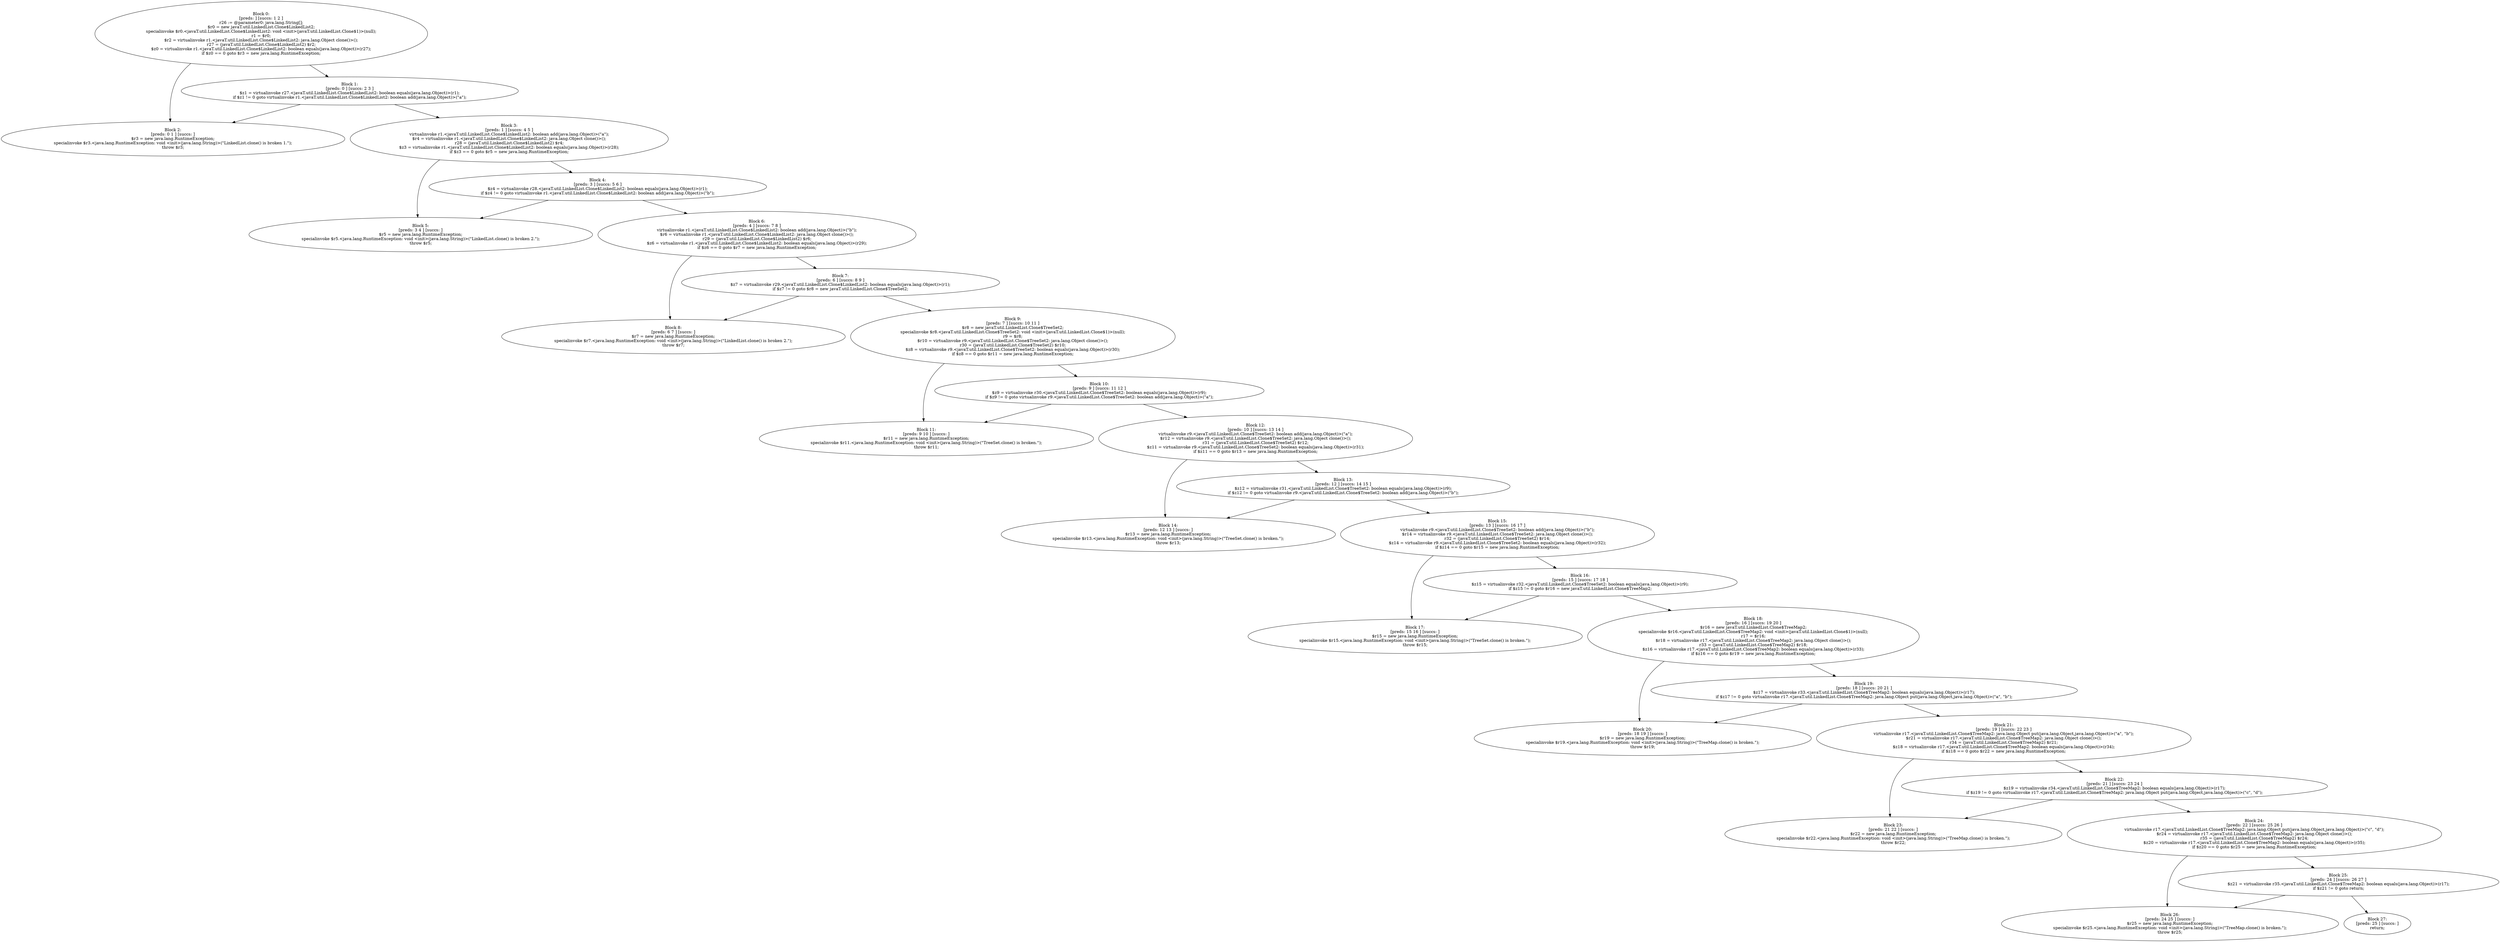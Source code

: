 digraph "unitGraph" {
    "Block 0:
[preds: ] [succs: 1 2 ]
r26 := @parameter0: java.lang.String[];
$r0 = new javaT.util.LinkedList.Clone$LinkedList2;
specialinvoke $r0.<javaT.util.LinkedList.Clone$LinkedList2: void <init>(javaT.util.LinkedList.Clone$1)>(null);
r1 = $r0;
$r2 = virtualinvoke r1.<javaT.util.LinkedList.Clone$LinkedList2: java.lang.Object clone()>();
r27 = (javaT.util.LinkedList.Clone$LinkedList2) $r2;
$z0 = virtualinvoke r1.<javaT.util.LinkedList.Clone$LinkedList2: boolean equals(java.lang.Object)>(r27);
if $z0 == 0 goto $r3 = new java.lang.RuntimeException;
"
    "Block 1:
[preds: 0 ] [succs: 2 3 ]
$z1 = virtualinvoke r27.<javaT.util.LinkedList.Clone$LinkedList2: boolean equals(java.lang.Object)>(r1);
if $z1 != 0 goto virtualinvoke r1.<javaT.util.LinkedList.Clone$LinkedList2: boolean add(java.lang.Object)>(\"a\");
"
    "Block 2:
[preds: 0 1 ] [succs: ]
$r3 = new java.lang.RuntimeException;
specialinvoke $r3.<java.lang.RuntimeException: void <init>(java.lang.String)>(\"LinkedList.clone() is broken 1.\");
throw $r3;
"
    "Block 3:
[preds: 1 ] [succs: 4 5 ]
virtualinvoke r1.<javaT.util.LinkedList.Clone$LinkedList2: boolean add(java.lang.Object)>(\"a\");
$r4 = virtualinvoke r1.<javaT.util.LinkedList.Clone$LinkedList2: java.lang.Object clone()>();
r28 = (javaT.util.LinkedList.Clone$LinkedList2) $r4;
$z3 = virtualinvoke r1.<javaT.util.LinkedList.Clone$LinkedList2: boolean equals(java.lang.Object)>(r28);
if $z3 == 0 goto $r5 = new java.lang.RuntimeException;
"
    "Block 4:
[preds: 3 ] [succs: 5 6 ]
$z4 = virtualinvoke r28.<javaT.util.LinkedList.Clone$LinkedList2: boolean equals(java.lang.Object)>(r1);
if $z4 != 0 goto virtualinvoke r1.<javaT.util.LinkedList.Clone$LinkedList2: boolean add(java.lang.Object)>(\"b\");
"
    "Block 5:
[preds: 3 4 ] [succs: ]
$r5 = new java.lang.RuntimeException;
specialinvoke $r5.<java.lang.RuntimeException: void <init>(java.lang.String)>(\"LinkedList.clone() is broken 2.\");
throw $r5;
"
    "Block 6:
[preds: 4 ] [succs: 7 8 ]
virtualinvoke r1.<javaT.util.LinkedList.Clone$LinkedList2: boolean add(java.lang.Object)>(\"b\");
$r6 = virtualinvoke r1.<javaT.util.LinkedList.Clone$LinkedList2: java.lang.Object clone()>();
r29 = (javaT.util.LinkedList.Clone$LinkedList2) $r6;
$z6 = virtualinvoke r1.<javaT.util.LinkedList.Clone$LinkedList2: boolean equals(java.lang.Object)>(r29);
if $z6 == 0 goto $r7 = new java.lang.RuntimeException;
"
    "Block 7:
[preds: 6 ] [succs: 8 9 ]
$z7 = virtualinvoke r29.<javaT.util.LinkedList.Clone$LinkedList2: boolean equals(java.lang.Object)>(r1);
if $z7 != 0 goto $r8 = new javaT.util.LinkedList.Clone$TreeSet2;
"
    "Block 8:
[preds: 6 7 ] [succs: ]
$r7 = new java.lang.RuntimeException;
specialinvoke $r7.<java.lang.RuntimeException: void <init>(java.lang.String)>(\"LinkedList.clone() is broken 2.\");
throw $r7;
"
    "Block 9:
[preds: 7 ] [succs: 10 11 ]
$r8 = new javaT.util.LinkedList.Clone$TreeSet2;
specialinvoke $r8.<javaT.util.LinkedList.Clone$TreeSet2: void <init>(javaT.util.LinkedList.Clone$1)>(null);
r9 = $r8;
$r10 = virtualinvoke r9.<javaT.util.LinkedList.Clone$TreeSet2: java.lang.Object clone()>();
r30 = (javaT.util.LinkedList.Clone$TreeSet2) $r10;
$z8 = virtualinvoke r9.<javaT.util.LinkedList.Clone$TreeSet2: boolean equals(java.lang.Object)>(r30);
if $z8 == 0 goto $r11 = new java.lang.RuntimeException;
"
    "Block 10:
[preds: 9 ] [succs: 11 12 ]
$z9 = virtualinvoke r30.<javaT.util.LinkedList.Clone$TreeSet2: boolean equals(java.lang.Object)>(r9);
if $z9 != 0 goto virtualinvoke r9.<javaT.util.LinkedList.Clone$TreeSet2: boolean add(java.lang.Object)>(\"a\");
"
    "Block 11:
[preds: 9 10 ] [succs: ]
$r11 = new java.lang.RuntimeException;
specialinvoke $r11.<java.lang.RuntimeException: void <init>(java.lang.String)>(\"TreeSet.clone() is broken.\");
throw $r11;
"
    "Block 12:
[preds: 10 ] [succs: 13 14 ]
virtualinvoke r9.<javaT.util.LinkedList.Clone$TreeSet2: boolean add(java.lang.Object)>(\"a\");
$r12 = virtualinvoke r9.<javaT.util.LinkedList.Clone$TreeSet2: java.lang.Object clone()>();
r31 = (javaT.util.LinkedList.Clone$TreeSet2) $r12;
$z11 = virtualinvoke r9.<javaT.util.LinkedList.Clone$TreeSet2: boolean equals(java.lang.Object)>(r31);
if $z11 == 0 goto $r13 = new java.lang.RuntimeException;
"
    "Block 13:
[preds: 12 ] [succs: 14 15 ]
$z12 = virtualinvoke r31.<javaT.util.LinkedList.Clone$TreeSet2: boolean equals(java.lang.Object)>(r9);
if $z12 != 0 goto virtualinvoke r9.<javaT.util.LinkedList.Clone$TreeSet2: boolean add(java.lang.Object)>(\"b\");
"
    "Block 14:
[preds: 12 13 ] [succs: ]
$r13 = new java.lang.RuntimeException;
specialinvoke $r13.<java.lang.RuntimeException: void <init>(java.lang.String)>(\"TreeSet.clone() is broken.\");
throw $r13;
"
    "Block 15:
[preds: 13 ] [succs: 16 17 ]
virtualinvoke r9.<javaT.util.LinkedList.Clone$TreeSet2: boolean add(java.lang.Object)>(\"b\");
$r14 = virtualinvoke r9.<javaT.util.LinkedList.Clone$TreeSet2: java.lang.Object clone()>();
r32 = (javaT.util.LinkedList.Clone$TreeSet2) $r14;
$z14 = virtualinvoke r9.<javaT.util.LinkedList.Clone$TreeSet2: boolean equals(java.lang.Object)>(r32);
if $z14 == 0 goto $r15 = new java.lang.RuntimeException;
"
    "Block 16:
[preds: 15 ] [succs: 17 18 ]
$z15 = virtualinvoke r32.<javaT.util.LinkedList.Clone$TreeSet2: boolean equals(java.lang.Object)>(r9);
if $z15 != 0 goto $r16 = new javaT.util.LinkedList.Clone$TreeMap2;
"
    "Block 17:
[preds: 15 16 ] [succs: ]
$r15 = new java.lang.RuntimeException;
specialinvoke $r15.<java.lang.RuntimeException: void <init>(java.lang.String)>(\"TreeSet.clone() is broken.\");
throw $r15;
"
    "Block 18:
[preds: 16 ] [succs: 19 20 ]
$r16 = new javaT.util.LinkedList.Clone$TreeMap2;
specialinvoke $r16.<javaT.util.LinkedList.Clone$TreeMap2: void <init>(javaT.util.LinkedList.Clone$1)>(null);
r17 = $r16;
$r18 = virtualinvoke r17.<javaT.util.LinkedList.Clone$TreeMap2: java.lang.Object clone()>();
r33 = (javaT.util.LinkedList.Clone$TreeMap2) $r18;
$z16 = virtualinvoke r17.<javaT.util.LinkedList.Clone$TreeMap2: boolean equals(java.lang.Object)>(r33);
if $z16 == 0 goto $r19 = new java.lang.RuntimeException;
"
    "Block 19:
[preds: 18 ] [succs: 20 21 ]
$z17 = virtualinvoke r33.<javaT.util.LinkedList.Clone$TreeMap2: boolean equals(java.lang.Object)>(r17);
if $z17 != 0 goto virtualinvoke r17.<javaT.util.LinkedList.Clone$TreeMap2: java.lang.Object put(java.lang.Object,java.lang.Object)>(\"a\", \"b\");
"
    "Block 20:
[preds: 18 19 ] [succs: ]
$r19 = new java.lang.RuntimeException;
specialinvoke $r19.<java.lang.RuntimeException: void <init>(java.lang.String)>(\"TreeMap.clone() is broken.\");
throw $r19;
"
    "Block 21:
[preds: 19 ] [succs: 22 23 ]
virtualinvoke r17.<javaT.util.LinkedList.Clone$TreeMap2: java.lang.Object put(java.lang.Object,java.lang.Object)>(\"a\", \"b\");
$r21 = virtualinvoke r17.<javaT.util.LinkedList.Clone$TreeMap2: java.lang.Object clone()>();
r34 = (javaT.util.LinkedList.Clone$TreeMap2) $r21;
$z18 = virtualinvoke r17.<javaT.util.LinkedList.Clone$TreeMap2: boolean equals(java.lang.Object)>(r34);
if $z18 == 0 goto $r22 = new java.lang.RuntimeException;
"
    "Block 22:
[preds: 21 ] [succs: 23 24 ]
$z19 = virtualinvoke r34.<javaT.util.LinkedList.Clone$TreeMap2: boolean equals(java.lang.Object)>(r17);
if $z19 != 0 goto virtualinvoke r17.<javaT.util.LinkedList.Clone$TreeMap2: java.lang.Object put(java.lang.Object,java.lang.Object)>(\"c\", \"d\");
"
    "Block 23:
[preds: 21 22 ] [succs: ]
$r22 = new java.lang.RuntimeException;
specialinvoke $r22.<java.lang.RuntimeException: void <init>(java.lang.String)>(\"TreeMap.clone() is broken.\");
throw $r22;
"
    "Block 24:
[preds: 22 ] [succs: 25 26 ]
virtualinvoke r17.<javaT.util.LinkedList.Clone$TreeMap2: java.lang.Object put(java.lang.Object,java.lang.Object)>(\"c\", \"d\");
$r24 = virtualinvoke r17.<javaT.util.LinkedList.Clone$TreeMap2: java.lang.Object clone()>();
r35 = (javaT.util.LinkedList.Clone$TreeMap2) $r24;
$z20 = virtualinvoke r17.<javaT.util.LinkedList.Clone$TreeMap2: boolean equals(java.lang.Object)>(r35);
if $z20 == 0 goto $r25 = new java.lang.RuntimeException;
"
    "Block 25:
[preds: 24 ] [succs: 26 27 ]
$z21 = virtualinvoke r35.<javaT.util.LinkedList.Clone$TreeMap2: boolean equals(java.lang.Object)>(r17);
if $z21 != 0 goto return;
"
    "Block 26:
[preds: 24 25 ] [succs: ]
$r25 = new java.lang.RuntimeException;
specialinvoke $r25.<java.lang.RuntimeException: void <init>(java.lang.String)>(\"TreeMap.clone() is broken.\");
throw $r25;
"
    "Block 27:
[preds: 25 ] [succs: ]
return;
"
    "Block 0:
[preds: ] [succs: 1 2 ]
r26 := @parameter0: java.lang.String[];
$r0 = new javaT.util.LinkedList.Clone$LinkedList2;
specialinvoke $r0.<javaT.util.LinkedList.Clone$LinkedList2: void <init>(javaT.util.LinkedList.Clone$1)>(null);
r1 = $r0;
$r2 = virtualinvoke r1.<javaT.util.LinkedList.Clone$LinkedList2: java.lang.Object clone()>();
r27 = (javaT.util.LinkedList.Clone$LinkedList2) $r2;
$z0 = virtualinvoke r1.<javaT.util.LinkedList.Clone$LinkedList2: boolean equals(java.lang.Object)>(r27);
if $z0 == 0 goto $r3 = new java.lang.RuntimeException;
"->"Block 1:
[preds: 0 ] [succs: 2 3 ]
$z1 = virtualinvoke r27.<javaT.util.LinkedList.Clone$LinkedList2: boolean equals(java.lang.Object)>(r1);
if $z1 != 0 goto virtualinvoke r1.<javaT.util.LinkedList.Clone$LinkedList2: boolean add(java.lang.Object)>(\"a\");
";
    "Block 0:
[preds: ] [succs: 1 2 ]
r26 := @parameter0: java.lang.String[];
$r0 = new javaT.util.LinkedList.Clone$LinkedList2;
specialinvoke $r0.<javaT.util.LinkedList.Clone$LinkedList2: void <init>(javaT.util.LinkedList.Clone$1)>(null);
r1 = $r0;
$r2 = virtualinvoke r1.<javaT.util.LinkedList.Clone$LinkedList2: java.lang.Object clone()>();
r27 = (javaT.util.LinkedList.Clone$LinkedList2) $r2;
$z0 = virtualinvoke r1.<javaT.util.LinkedList.Clone$LinkedList2: boolean equals(java.lang.Object)>(r27);
if $z0 == 0 goto $r3 = new java.lang.RuntimeException;
"->"Block 2:
[preds: 0 1 ] [succs: ]
$r3 = new java.lang.RuntimeException;
specialinvoke $r3.<java.lang.RuntimeException: void <init>(java.lang.String)>(\"LinkedList.clone() is broken 1.\");
throw $r3;
";
    "Block 1:
[preds: 0 ] [succs: 2 3 ]
$z1 = virtualinvoke r27.<javaT.util.LinkedList.Clone$LinkedList2: boolean equals(java.lang.Object)>(r1);
if $z1 != 0 goto virtualinvoke r1.<javaT.util.LinkedList.Clone$LinkedList2: boolean add(java.lang.Object)>(\"a\");
"->"Block 2:
[preds: 0 1 ] [succs: ]
$r3 = new java.lang.RuntimeException;
specialinvoke $r3.<java.lang.RuntimeException: void <init>(java.lang.String)>(\"LinkedList.clone() is broken 1.\");
throw $r3;
";
    "Block 1:
[preds: 0 ] [succs: 2 3 ]
$z1 = virtualinvoke r27.<javaT.util.LinkedList.Clone$LinkedList2: boolean equals(java.lang.Object)>(r1);
if $z1 != 0 goto virtualinvoke r1.<javaT.util.LinkedList.Clone$LinkedList2: boolean add(java.lang.Object)>(\"a\");
"->"Block 3:
[preds: 1 ] [succs: 4 5 ]
virtualinvoke r1.<javaT.util.LinkedList.Clone$LinkedList2: boolean add(java.lang.Object)>(\"a\");
$r4 = virtualinvoke r1.<javaT.util.LinkedList.Clone$LinkedList2: java.lang.Object clone()>();
r28 = (javaT.util.LinkedList.Clone$LinkedList2) $r4;
$z3 = virtualinvoke r1.<javaT.util.LinkedList.Clone$LinkedList2: boolean equals(java.lang.Object)>(r28);
if $z3 == 0 goto $r5 = new java.lang.RuntimeException;
";
    "Block 3:
[preds: 1 ] [succs: 4 5 ]
virtualinvoke r1.<javaT.util.LinkedList.Clone$LinkedList2: boolean add(java.lang.Object)>(\"a\");
$r4 = virtualinvoke r1.<javaT.util.LinkedList.Clone$LinkedList2: java.lang.Object clone()>();
r28 = (javaT.util.LinkedList.Clone$LinkedList2) $r4;
$z3 = virtualinvoke r1.<javaT.util.LinkedList.Clone$LinkedList2: boolean equals(java.lang.Object)>(r28);
if $z3 == 0 goto $r5 = new java.lang.RuntimeException;
"->"Block 4:
[preds: 3 ] [succs: 5 6 ]
$z4 = virtualinvoke r28.<javaT.util.LinkedList.Clone$LinkedList2: boolean equals(java.lang.Object)>(r1);
if $z4 != 0 goto virtualinvoke r1.<javaT.util.LinkedList.Clone$LinkedList2: boolean add(java.lang.Object)>(\"b\");
";
    "Block 3:
[preds: 1 ] [succs: 4 5 ]
virtualinvoke r1.<javaT.util.LinkedList.Clone$LinkedList2: boolean add(java.lang.Object)>(\"a\");
$r4 = virtualinvoke r1.<javaT.util.LinkedList.Clone$LinkedList2: java.lang.Object clone()>();
r28 = (javaT.util.LinkedList.Clone$LinkedList2) $r4;
$z3 = virtualinvoke r1.<javaT.util.LinkedList.Clone$LinkedList2: boolean equals(java.lang.Object)>(r28);
if $z3 == 0 goto $r5 = new java.lang.RuntimeException;
"->"Block 5:
[preds: 3 4 ] [succs: ]
$r5 = new java.lang.RuntimeException;
specialinvoke $r5.<java.lang.RuntimeException: void <init>(java.lang.String)>(\"LinkedList.clone() is broken 2.\");
throw $r5;
";
    "Block 4:
[preds: 3 ] [succs: 5 6 ]
$z4 = virtualinvoke r28.<javaT.util.LinkedList.Clone$LinkedList2: boolean equals(java.lang.Object)>(r1);
if $z4 != 0 goto virtualinvoke r1.<javaT.util.LinkedList.Clone$LinkedList2: boolean add(java.lang.Object)>(\"b\");
"->"Block 5:
[preds: 3 4 ] [succs: ]
$r5 = new java.lang.RuntimeException;
specialinvoke $r5.<java.lang.RuntimeException: void <init>(java.lang.String)>(\"LinkedList.clone() is broken 2.\");
throw $r5;
";
    "Block 4:
[preds: 3 ] [succs: 5 6 ]
$z4 = virtualinvoke r28.<javaT.util.LinkedList.Clone$LinkedList2: boolean equals(java.lang.Object)>(r1);
if $z4 != 0 goto virtualinvoke r1.<javaT.util.LinkedList.Clone$LinkedList2: boolean add(java.lang.Object)>(\"b\");
"->"Block 6:
[preds: 4 ] [succs: 7 8 ]
virtualinvoke r1.<javaT.util.LinkedList.Clone$LinkedList2: boolean add(java.lang.Object)>(\"b\");
$r6 = virtualinvoke r1.<javaT.util.LinkedList.Clone$LinkedList2: java.lang.Object clone()>();
r29 = (javaT.util.LinkedList.Clone$LinkedList2) $r6;
$z6 = virtualinvoke r1.<javaT.util.LinkedList.Clone$LinkedList2: boolean equals(java.lang.Object)>(r29);
if $z6 == 0 goto $r7 = new java.lang.RuntimeException;
";
    "Block 6:
[preds: 4 ] [succs: 7 8 ]
virtualinvoke r1.<javaT.util.LinkedList.Clone$LinkedList2: boolean add(java.lang.Object)>(\"b\");
$r6 = virtualinvoke r1.<javaT.util.LinkedList.Clone$LinkedList2: java.lang.Object clone()>();
r29 = (javaT.util.LinkedList.Clone$LinkedList2) $r6;
$z6 = virtualinvoke r1.<javaT.util.LinkedList.Clone$LinkedList2: boolean equals(java.lang.Object)>(r29);
if $z6 == 0 goto $r7 = new java.lang.RuntimeException;
"->"Block 7:
[preds: 6 ] [succs: 8 9 ]
$z7 = virtualinvoke r29.<javaT.util.LinkedList.Clone$LinkedList2: boolean equals(java.lang.Object)>(r1);
if $z7 != 0 goto $r8 = new javaT.util.LinkedList.Clone$TreeSet2;
";
    "Block 6:
[preds: 4 ] [succs: 7 8 ]
virtualinvoke r1.<javaT.util.LinkedList.Clone$LinkedList2: boolean add(java.lang.Object)>(\"b\");
$r6 = virtualinvoke r1.<javaT.util.LinkedList.Clone$LinkedList2: java.lang.Object clone()>();
r29 = (javaT.util.LinkedList.Clone$LinkedList2) $r6;
$z6 = virtualinvoke r1.<javaT.util.LinkedList.Clone$LinkedList2: boolean equals(java.lang.Object)>(r29);
if $z6 == 0 goto $r7 = new java.lang.RuntimeException;
"->"Block 8:
[preds: 6 7 ] [succs: ]
$r7 = new java.lang.RuntimeException;
specialinvoke $r7.<java.lang.RuntimeException: void <init>(java.lang.String)>(\"LinkedList.clone() is broken 2.\");
throw $r7;
";
    "Block 7:
[preds: 6 ] [succs: 8 9 ]
$z7 = virtualinvoke r29.<javaT.util.LinkedList.Clone$LinkedList2: boolean equals(java.lang.Object)>(r1);
if $z7 != 0 goto $r8 = new javaT.util.LinkedList.Clone$TreeSet2;
"->"Block 8:
[preds: 6 7 ] [succs: ]
$r7 = new java.lang.RuntimeException;
specialinvoke $r7.<java.lang.RuntimeException: void <init>(java.lang.String)>(\"LinkedList.clone() is broken 2.\");
throw $r7;
";
    "Block 7:
[preds: 6 ] [succs: 8 9 ]
$z7 = virtualinvoke r29.<javaT.util.LinkedList.Clone$LinkedList2: boolean equals(java.lang.Object)>(r1);
if $z7 != 0 goto $r8 = new javaT.util.LinkedList.Clone$TreeSet2;
"->"Block 9:
[preds: 7 ] [succs: 10 11 ]
$r8 = new javaT.util.LinkedList.Clone$TreeSet2;
specialinvoke $r8.<javaT.util.LinkedList.Clone$TreeSet2: void <init>(javaT.util.LinkedList.Clone$1)>(null);
r9 = $r8;
$r10 = virtualinvoke r9.<javaT.util.LinkedList.Clone$TreeSet2: java.lang.Object clone()>();
r30 = (javaT.util.LinkedList.Clone$TreeSet2) $r10;
$z8 = virtualinvoke r9.<javaT.util.LinkedList.Clone$TreeSet2: boolean equals(java.lang.Object)>(r30);
if $z8 == 0 goto $r11 = new java.lang.RuntimeException;
";
    "Block 9:
[preds: 7 ] [succs: 10 11 ]
$r8 = new javaT.util.LinkedList.Clone$TreeSet2;
specialinvoke $r8.<javaT.util.LinkedList.Clone$TreeSet2: void <init>(javaT.util.LinkedList.Clone$1)>(null);
r9 = $r8;
$r10 = virtualinvoke r9.<javaT.util.LinkedList.Clone$TreeSet2: java.lang.Object clone()>();
r30 = (javaT.util.LinkedList.Clone$TreeSet2) $r10;
$z8 = virtualinvoke r9.<javaT.util.LinkedList.Clone$TreeSet2: boolean equals(java.lang.Object)>(r30);
if $z8 == 0 goto $r11 = new java.lang.RuntimeException;
"->"Block 10:
[preds: 9 ] [succs: 11 12 ]
$z9 = virtualinvoke r30.<javaT.util.LinkedList.Clone$TreeSet2: boolean equals(java.lang.Object)>(r9);
if $z9 != 0 goto virtualinvoke r9.<javaT.util.LinkedList.Clone$TreeSet2: boolean add(java.lang.Object)>(\"a\");
";
    "Block 9:
[preds: 7 ] [succs: 10 11 ]
$r8 = new javaT.util.LinkedList.Clone$TreeSet2;
specialinvoke $r8.<javaT.util.LinkedList.Clone$TreeSet2: void <init>(javaT.util.LinkedList.Clone$1)>(null);
r9 = $r8;
$r10 = virtualinvoke r9.<javaT.util.LinkedList.Clone$TreeSet2: java.lang.Object clone()>();
r30 = (javaT.util.LinkedList.Clone$TreeSet2) $r10;
$z8 = virtualinvoke r9.<javaT.util.LinkedList.Clone$TreeSet2: boolean equals(java.lang.Object)>(r30);
if $z8 == 0 goto $r11 = new java.lang.RuntimeException;
"->"Block 11:
[preds: 9 10 ] [succs: ]
$r11 = new java.lang.RuntimeException;
specialinvoke $r11.<java.lang.RuntimeException: void <init>(java.lang.String)>(\"TreeSet.clone() is broken.\");
throw $r11;
";
    "Block 10:
[preds: 9 ] [succs: 11 12 ]
$z9 = virtualinvoke r30.<javaT.util.LinkedList.Clone$TreeSet2: boolean equals(java.lang.Object)>(r9);
if $z9 != 0 goto virtualinvoke r9.<javaT.util.LinkedList.Clone$TreeSet2: boolean add(java.lang.Object)>(\"a\");
"->"Block 11:
[preds: 9 10 ] [succs: ]
$r11 = new java.lang.RuntimeException;
specialinvoke $r11.<java.lang.RuntimeException: void <init>(java.lang.String)>(\"TreeSet.clone() is broken.\");
throw $r11;
";
    "Block 10:
[preds: 9 ] [succs: 11 12 ]
$z9 = virtualinvoke r30.<javaT.util.LinkedList.Clone$TreeSet2: boolean equals(java.lang.Object)>(r9);
if $z9 != 0 goto virtualinvoke r9.<javaT.util.LinkedList.Clone$TreeSet2: boolean add(java.lang.Object)>(\"a\");
"->"Block 12:
[preds: 10 ] [succs: 13 14 ]
virtualinvoke r9.<javaT.util.LinkedList.Clone$TreeSet2: boolean add(java.lang.Object)>(\"a\");
$r12 = virtualinvoke r9.<javaT.util.LinkedList.Clone$TreeSet2: java.lang.Object clone()>();
r31 = (javaT.util.LinkedList.Clone$TreeSet2) $r12;
$z11 = virtualinvoke r9.<javaT.util.LinkedList.Clone$TreeSet2: boolean equals(java.lang.Object)>(r31);
if $z11 == 0 goto $r13 = new java.lang.RuntimeException;
";
    "Block 12:
[preds: 10 ] [succs: 13 14 ]
virtualinvoke r9.<javaT.util.LinkedList.Clone$TreeSet2: boolean add(java.lang.Object)>(\"a\");
$r12 = virtualinvoke r9.<javaT.util.LinkedList.Clone$TreeSet2: java.lang.Object clone()>();
r31 = (javaT.util.LinkedList.Clone$TreeSet2) $r12;
$z11 = virtualinvoke r9.<javaT.util.LinkedList.Clone$TreeSet2: boolean equals(java.lang.Object)>(r31);
if $z11 == 0 goto $r13 = new java.lang.RuntimeException;
"->"Block 13:
[preds: 12 ] [succs: 14 15 ]
$z12 = virtualinvoke r31.<javaT.util.LinkedList.Clone$TreeSet2: boolean equals(java.lang.Object)>(r9);
if $z12 != 0 goto virtualinvoke r9.<javaT.util.LinkedList.Clone$TreeSet2: boolean add(java.lang.Object)>(\"b\");
";
    "Block 12:
[preds: 10 ] [succs: 13 14 ]
virtualinvoke r9.<javaT.util.LinkedList.Clone$TreeSet2: boolean add(java.lang.Object)>(\"a\");
$r12 = virtualinvoke r9.<javaT.util.LinkedList.Clone$TreeSet2: java.lang.Object clone()>();
r31 = (javaT.util.LinkedList.Clone$TreeSet2) $r12;
$z11 = virtualinvoke r9.<javaT.util.LinkedList.Clone$TreeSet2: boolean equals(java.lang.Object)>(r31);
if $z11 == 0 goto $r13 = new java.lang.RuntimeException;
"->"Block 14:
[preds: 12 13 ] [succs: ]
$r13 = new java.lang.RuntimeException;
specialinvoke $r13.<java.lang.RuntimeException: void <init>(java.lang.String)>(\"TreeSet.clone() is broken.\");
throw $r13;
";
    "Block 13:
[preds: 12 ] [succs: 14 15 ]
$z12 = virtualinvoke r31.<javaT.util.LinkedList.Clone$TreeSet2: boolean equals(java.lang.Object)>(r9);
if $z12 != 0 goto virtualinvoke r9.<javaT.util.LinkedList.Clone$TreeSet2: boolean add(java.lang.Object)>(\"b\");
"->"Block 14:
[preds: 12 13 ] [succs: ]
$r13 = new java.lang.RuntimeException;
specialinvoke $r13.<java.lang.RuntimeException: void <init>(java.lang.String)>(\"TreeSet.clone() is broken.\");
throw $r13;
";
    "Block 13:
[preds: 12 ] [succs: 14 15 ]
$z12 = virtualinvoke r31.<javaT.util.LinkedList.Clone$TreeSet2: boolean equals(java.lang.Object)>(r9);
if $z12 != 0 goto virtualinvoke r9.<javaT.util.LinkedList.Clone$TreeSet2: boolean add(java.lang.Object)>(\"b\");
"->"Block 15:
[preds: 13 ] [succs: 16 17 ]
virtualinvoke r9.<javaT.util.LinkedList.Clone$TreeSet2: boolean add(java.lang.Object)>(\"b\");
$r14 = virtualinvoke r9.<javaT.util.LinkedList.Clone$TreeSet2: java.lang.Object clone()>();
r32 = (javaT.util.LinkedList.Clone$TreeSet2) $r14;
$z14 = virtualinvoke r9.<javaT.util.LinkedList.Clone$TreeSet2: boolean equals(java.lang.Object)>(r32);
if $z14 == 0 goto $r15 = new java.lang.RuntimeException;
";
    "Block 15:
[preds: 13 ] [succs: 16 17 ]
virtualinvoke r9.<javaT.util.LinkedList.Clone$TreeSet2: boolean add(java.lang.Object)>(\"b\");
$r14 = virtualinvoke r9.<javaT.util.LinkedList.Clone$TreeSet2: java.lang.Object clone()>();
r32 = (javaT.util.LinkedList.Clone$TreeSet2) $r14;
$z14 = virtualinvoke r9.<javaT.util.LinkedList.Clone$TreeSet2: boolean equals(java.lang.Object)>(r32);
if $z14 == 0 goto $r15 = new java.lang.RuntimeException;
"->"Block 16:
[preds: 15 ] [succs: 17 18 ]
$z15 = virtualinvoke r32.<javaT.util.LinkedList.Clone$TreeSet2: boolean equals(java.lang.Object)>(r9);
if $z15 != 0 goto $r16 = new javaT.util.LinkedList.Clone$TreeMap2;
";
    "Block 15:
[preds: 13 ] [succs: 16 17 ]
virtualinvoke r9.<javaT.util.LinkedList.Clone$TreeSet2: boolean add(java.lang.Object)>(\"b\");
$r14 = virtualinvoke r9.<javaT.util.LinkedList.Clone$TreeSet2: java.lang.Object clone()>();
r32 = (javaT.util.LinkedList.Clone$TreeSet2) $r14;
$z14 = virtualinvoke r9.<javaT.util.LinkedList.Clone$TreeSet2: boolean equals(java.lang.Object)>(r32);
if $z14 == 0 goto $r15 = new java.lang.RuntimeException;
"->"Block 17:
[preds: 15 16 ] [succs: ]
$r15 = new java.lang.RuntimeException;
specialinvoke $r15.<java.lang.RuntimeException: void <init>(java.lang.String)>(\"TreeSet.clone() is broken.\");
throw $r15;
";
    "Block 16:
[preds: 15 ] [succs: 17 18 ]
$z15 = virtualinvoke r32.<javaT.util.LinkedList.Clone$TreeSet2: boolean equals(java.lang.Object)>(r9);
if $z15 != 0 goto $r16 = new javaT.util.LinkedList.Clone$TreeMap2;
"->"Block 17:
[preds: 15 16 ] [succs: ]
$r15 = new java.lang.RuntimeException;
specialinvoke $r15.<java.lang.RuntimeException: void <init>(java.lang.String)>(\"TreeSet.clone() is broken.\");
throw $r15;
";
    "Block 16:
[preds: 15 ] [succs: 17 18 ]
$z15 = virtualinvoke r32.<javaT.util.LinkedList.Clone$TreeSet2: boolean equals(java.lang.Object)>(r9);
if $z15 != 0 goto $r16 = new javaT.util.LinkedList.Clone$TreeMap2;
"->"Block 18:
[preds: 16 ] [succs: 19 20 ]
$r16 = new javaT.util.LinkedList.Clone$TreeMap2;
specialinvoke $r16.<javaT.util.LinkedList.Clone$TreeMap2: void <init>(javaT.util.LinkedList.Clone$1)>(null);
r17 = $r16;
$r18 = virtualinvoke r17.<javaT.util.LinkedList.Clone$TreeMap2: java.lang.Object clone()>();
r33 = (javaT.util.LinkedList.Clone$TreeMap2) $r18;
$z16 = virtualinvoke r17.<javaT.util.LinkedList.Clone$TreeMap2: boolean equals(java.lang.Object)>(r33);
if $z16 == 0 goto $r19 = new java.lang.RuntimeException;
";
    "Block 18:
[preds: 16 ] [succs: 19 20 ]
$r16 = new javaT.util.LinkedList.Clone$TreeMap2;
specialinvoke $r16.<javaT.util.LinkedList.Clone$TreeMap2: void <init>(javaT.util.LinkedList.Clone$1)>(null);
r17 = $r16;
$r18 = virtualinvoke r17.<javaT.util.LinkedList.Clone$TreeMap2: java.lang.Object clone()>();
r33 = (javaT.util.LinkedList.Clone$TreeMap2) $r18;
$z16 = virtualinvoke r17.<javaT.util.LinkedList.Clone$TreeMap2: boolean equals(java.lang.Object)>(r33);
if $z16 == 0 goto $r19 = new java.lang.RuntimeException;
"->"Block 19:
[preds: 18 ] [succs: 20 21 ]
$z17 = virtualinvoke r33.<javaT.util.LinkedList.Clone$TreeMap2: boolean equals(java.lang.Object)>(r17);
if $z17 != 0 goto virtualinvoke r17.<javaT.util.LinkedList.Clone$TreeMap2: java.lang.Object put(java.lang.Object,java.lang.Object)>(\"a\", \"b\");
";
    "Block 18:
[preds: 16 ] [succs: 19 20 ]
$r16 = new javaT.util.LinkedList.Clone$TreeMap2;
specialinvoke $r16.<javaT.util.LinkedList.Clone$TreeMap2: void <init>(javaT.util.LinkedList.Clone$1)>(null);
r17 = $r16;
$r18 = virtualinvoke r17.<javaT.util.LinkedList.Clone$TreeMap2: java.lang.Object clone()>();
r33 = (javaT.util.LinkedList.Clone$TreeMap2) $r18;
$z16 = virtualinvoke r17.<javaT.util.LinkedList.Clone$TreeMap2: boolean equals(java.lang.Object)>(r33);
if $z16 == 0 goto $r19 = new java.lang.RuntimeException;
"->"Block 20:
[preds: 18 19 ] [succs: ]
$r19 = new java.lang.RuntimeException;
specialinvoke $r19.<java.lang.RuntimeException: void <init>(java.lang.String)>(\"TreeMap.clone() is broken.\");
throw $r19;
";
    "Block 19:
[preds: 18 ] [succs: 20 21 ]
$z17 = virtualinvoke r33.<javaT.util.LinkedList.Clone$TreeMap2: boolean equals(java.lang.Object)>(r17);
if $z17 != 0 goto virtualinvoke r17.<javaT.util.LinkedList.Clone$TreeMap2: java.lang.Object put(java.lang.Object,java.lang.Object)>(\"a\", \"b\");
"->"Block 20:
[preds: 18 19 ] [succs: ]
$r19 = new java.lang.RuntimeException;
specialinvoke $r19.<java.lang.RuntimeException: void <init>(java.lang.String)>(\"TreeMap.clone() is broken.\");
throw $r19;
";
    "Block 19:
[preds: 18 ] [succs: 20 21 ]
$z17 = virtualinvoke r33.<javaT.util.LinkedList.Clone$TreeMap2: boolean equals(java.lang.Object)>(r17);
if $z17 != 0 goto virtualinvoke r17.<javaT.util.LinkedList.Clone$TreeMap2: java.lang.Object put(java.lang.Object,java.lang.Object)>(\"a\", \"b\");
"->"Block 21:
[preds: 19 ] [succs: 22 23 ]
virtualinvoke r17.<javaT.util.LinkedList.Clone$TreeMap2: java.lang.Object put(java.lang.Object,java.lang.Object)>(\"a\", \"b\");
$r21 = virtualinvoke r17.<javaT.util.LinkedList.Clone$TreeMap2: java.lang.Object clone()>();
r34 = (javaT.util.LinkedList.Clone$TreeMap2) $r21;
$z18 = virtualinvoke r17.<javaT.util.LinkedList.Clone$TreeMap2: boolean equals(java.lang.Object)>(r34);
if $z18 == 0 goto $r22 = new java.lang.RuntimeException;
";
    "Block 21:
[preds: 19 ] [succs: 22 23 ]
virtualinvoke r17.<javaT.util.LinkedList.Clone$TreeMap2: java.lang.Object put(java.lang.Object,java.lang.Object)>(\"a\", \"b\");
$r21 = virtualinvoke r17.<javaT.util.LinkedList.Clone$TreeMap2: java.lang.Object clone()>();
r34 = (javaT.util.LinkedList.Clone$TreeMap2) $r21;
$z18 = virtualinvoke r17.<javaT.util.LinkedList.Clone$TreeMap2: boolean equals(java.lang.Object)>(r34);
if $z18 == 0 goto $r22 = new java.lang.RuntimeException;
"->"Block 22:
[preds: 21 ] [succs: 23 24 ]
$z19 = virtualinvoke r34.<javaT.util.LinkedList.Clone$TreeMap2: boolean equals(java.lang.Object)>(r17);
if $z19 != 0 goto virtualinvoke r17.<javaT.util.LinkedList.Clone$TreeMap2: java.lang.Object put(java.lang.Object,java.lang.Object)>(\"c\", \"d\");
";
    "Block 21:
[preds: 19 ] [succs: 22 23 ]
virtualinvoke r17.<javaT.util.LinkedList.Clone$TreeMap2: java.lang.Object put(java.lang.Object,java.lang.Object)>(\"a\", \"b\");
$r21 = virtualinvoke r17.<javaT.util.LinkedList.Clone$TreeMap2: java.lang.Object clone()>();
r34 = (javaT.util.LinkedList.Clone$TreeMap2) $r21;
$z18 = virtualinvoke r17.<javaT.util.LinkedList.Clone$TreeMap2: boolean equals(java.lang.Object)>(r34);
if $z18 == 0 goto $r22 = new java.lang.RuntimeException;
"->"Block 23:
[preds: 21 22 ] [succs: ]
$r22 = new java.lang.RuntimeException;
specialinvoke $r22.<java.lang.RuntimeException: void <init>(java.lang.String)>(\"TreeMap.clone() is broken.\");
throw $r22;
";
    "Block 22:
[preds: 21 ] [succs: 23 24 ]
$z19 = virtualinvoke r34.<javaT.util.LinkedList.Clone$TreeMap2: boolean equals(java.lang.Object)>(r17);
if $z19 != 0 goto virtualinvoke r17.<javaT.util.LinkedList.Clone$TreeMap2: java.lang.Object put(java.lang.Object,java.lang.Object)>(\"c\", \"d\");
"->"Block 23:
[preds: 21 22 ] [succs: ]
$r22 = new java.lang.RuntimeException;
specialinvoke $r22.<java.lang.RuntimeException: void <init>(java.lang.String)>(\"TreeMap.clone() is broken.\");
throw $r22;
";
    "Block 22:
[preds: 21 ] [succs: 23 24 ]
$z19 = virtualinvoke r34.<javaT.util.LinkedList.Clone$TreeMap2: boolean equals(java.lang.Object)>(r17);
if $z19 != 0 goto virtualinvoke r17.<javaT.util.LinkedList.Clone$TreeMap2: java.lang.Object put(java.lang.Object,java.lang.Object)>(\"c\", \"d\");
"->"Block 24:
[preds: 22 ] [succs: 25 26 ]
virtualinvoke r17.<javaT.util.LinkedList.Clone$TreeMap2: java.lang.Object put(java.lang.Object,java.lang.Object)>(\"c\", \"d\");
$r24 = virtualinvoke r17.<javaT.util.LinkedList.Clone$TreeMap2: java.lang.Object clone()>();
r35 = (javaT.util.LinkedList.Clone$TreeMap2) $r24;
$z20 = virtualinvoke r17.<javaT.util.LinkedList.Clone$TreeMap2: boolean equals(java.lang.Object)>(r35);
if $z20 == 0 goto $r25 = new java.lang.RuntimeException;
";
    "Block 24:
[preds: 22 ] [succs: 25 26 ]
virtualinvoke r17.<javaT.util.LinkedList.Clone$TreeMap2: java.lang.Object put(java.lang.Object,java.lang.Object)>(\"c\", \"d\");
$r24 = virtualinvoke r17.<javaT.util.LinkedList.Clone$TreeMap2: java.lang.Object clone()>();
r35 = (javaT.util.LinkedList.Clone$TreeMap2) $r24;
$z20 = virtualinvoke r17.<javaT.util.LinkedList.Clone$TreeMap2: boolean equals(java.lang.Object)>(r35);
if $z20 == 0 goto $r25 = new java.lang.RuntimeException;
"->"Block 25:
[preds: 24 ] [succs: 26 27 ]
$z21 = virtualinvoke r35.<javaT.util.LinkedList.Clone$TreeMap2: boolean equals(java.lang.Object)>(r17);
if $z21 != 0 goto return;
";
    "Block 24:
[preds: 22 ] [succs: 25 26 ]
virtualinvoke r17.<javaT.util.LinkedList.Clone$TreeMap2: java.lang.Object put(java.lang.Object,java.lang.Object)>(\"c\", \"d\");
$r24 = virtualinvoke r17.<javaT.util.LinkedList.Clone$TreeMap2: java.lang.Object clone()>();
r35 = (javaT.util.LinkedList.Clone$TreeMap2) $r24;
$z20 = virtualinvoke r17.<javaT.util.LinkedList.Clone$TreeMap2: boolean equals(java.lang.Object)>(r35);
if $z20 == 0 goto $r25 = new java.lang.RuntimeException;
"->"Block 26:
[preds: 24 25 ] [succs: ]
$r25 = new java.lang.RuntimeException;
specialinvoke $r25.<java.lang.RuntimeException: void <init>(java.lang.String)>(\"TreeMap.clone() is broken.\");
throw $r25;
";
    "Block 25:
[preds: 24 ] [succs: 26 27 ]
$z21 = virtualinvoke r35.<javaT.util.LinkedList.Clone$TreeMap2: boolean equals(java.lang.Object)>(r17);
if $z21 != 0 goto return;
"->"Block 26:
[preds: 24 25 ] [succs: ]
$r25 = new java.lang.RuntimeException;
specialinvoke $r25.<java.lang.RuntimeException: void <init>(java.lang.String)>(\"TreeMap.clone() is broken.\");
throw $r25;
";
    "Block 25:
[preds: 24 ] [succs: 26 27 ]
$z21 = virtualinvoke r35.<javaT.util.LinkedList.Clone$TreeMap2: boolean equals(java.lang.Object)>(r17);
if $z21 != 0 goto return;
"->"Block 27:
[preds: 25 ] [succs: ]
return;
";
}
